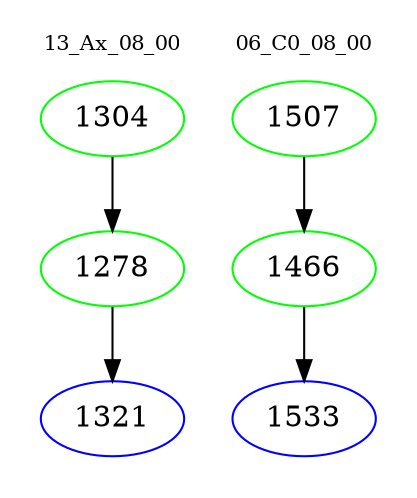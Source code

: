 digraph{
subgraph cluster_0 {
color = white
label = "13_Ax_08_00";
fontsize=10;
T0_1304 [label="1304", color="green"]
T0_1304 -> T0_1278 [color="black"]
T0_1278 [label="1278", color="green"]
T0_1278 -> T0_1321 [color="black"]
T0_1321 [label="1321", color="blue"]
}
subgraph cluster_1 {
color = white
label = "06_C0_08_00";
fontsize=10;
T1_1507 [label="1507", color="green"]
T1_1507 -> T1_1466 [color="black"]
T1_1466 [label="1466", color="green"]
T1_1466 -> T1_1533 [color="black"]
T1_1533 [label="1533", color="blue"]
}
}
